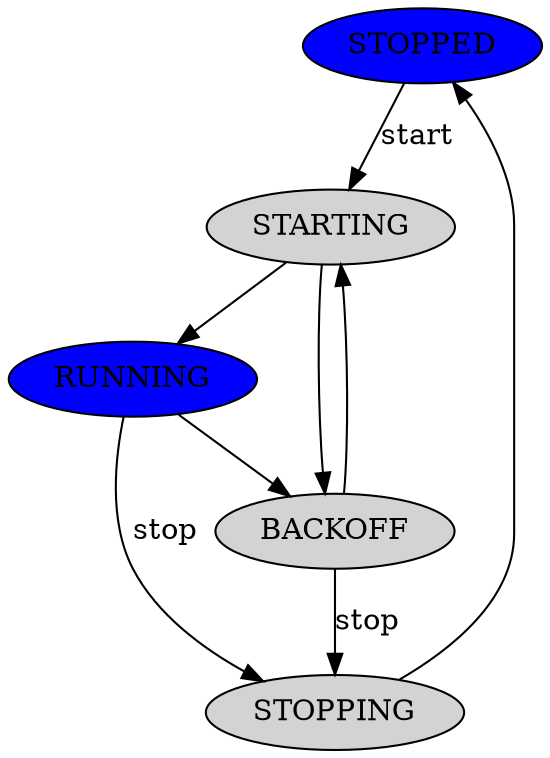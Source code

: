 digraph {
  node [style=filled];

  STOPPED [fillcolor=blue];
  STARTING;
  RUNNING [fillcolor=blue];
  STOPPING;
  BACKOFF;

  STOPPED -> STARTING [label=start];
  STARTING -> RUNNING;
  RUNNING -> STOPPING [label=stop];
  STOPPING -> STOPPED;

  STARTING -> BACKOFF;
  BACKOFF -> STARTING;

  RUNNING -> BACKOFF;
  BACKOFF -> STOPPING [label=stop];
}
